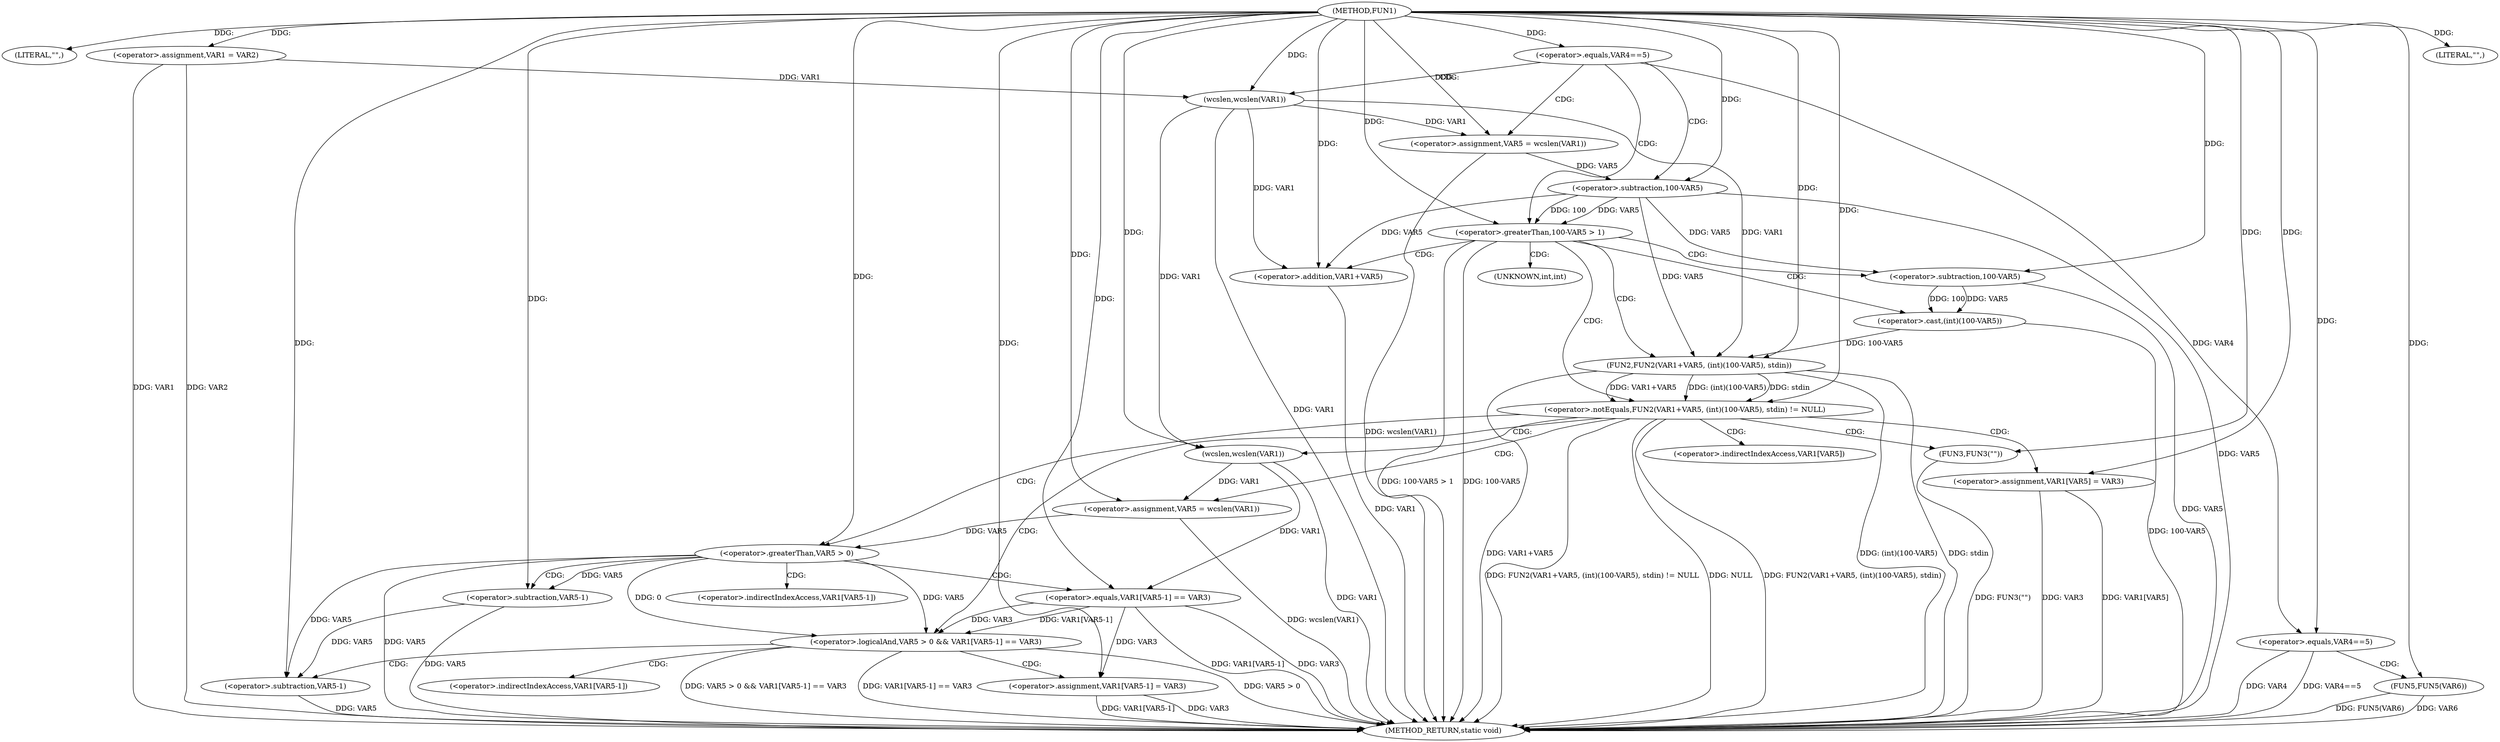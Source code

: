 digraph FUN1 {  
"1000100" [label = "(METHOD,FUN1)" ]
"1000181" [label = "(METHOD_RETURN,static void)" ]
"1000103" [label = "(LITERAL,\"\",)" ]
"1000104" [label = "(<operator>.assignment,VAR1 = VAR2)" ]
"1000108" [label = "(<operator>.equals,VAR4==5)" ]
"1000114" [label = "(<operator>.assignment,VAR5 = wcslen(VAR1))" ]
"1000116" [label = "(wcslen,wcslen(VAR1))" ]
"1000119" [label = "(<operator>.greaterThan,100-VAR5 > 1)" ]
"1000120" [label = "(<operator>.subtraction,100-VAR5)" ]
"1000126" [label = "(<operator>.notEquals,FUN2(VAR1+VAR5, (int)(100-VAR5), stdin) != NULL)" ]
"1000127" [label = "(FUN2,FUN2(VAR1+VAR5, (int)(100-VAR5), stdin))" ]
"1000128" [label = "(<operator>.addition,VAR1+VAR5)" ]
"1000131" [label = "(<operator>.cast,(int)(100-VAR5))" ]
"1000133" [label = "(<operator>.subtraction,100-VAR5)" ]
"1000139" [label = "(<operator>.assignment,VAR5 = wcslen(VAR1))" ]
"1000141" [label = "(wcslen,wcslen(VAR1))" ]
"1000144" [label = "(<operator>.logicalAnd,VAR5 > 0 && VAR1[VAR5-1] == VAR3)" ]
"1000145" [label = "(<operator>.greaterThan,VAR5 > 0)" ]
"1000148" [label = "(<operator>.equals,VAR1[VAR5-1] == VAR3)" ]
"1000151" [label = "(<operator>.subtraction,VAR5-1)" ]
"1000156" [label = "(<operator>.assignment,VAR1[VAR5-1] = VAR3)" ]
"1000159" [label = "(<operator>.subtraction,VAR5-1)" ]
"1000165" [label = "(FUN3,FUN3(\"\"))" ]
"1000167" [label = "(<operator>.assignment,VAR1[VAR5] = VAR3)" ]
"1000173" [label = "(<operator>.equals,VAR4==5)" ]
"1000178" [label = "(LITERAL,\"\",)" ]
"1000179" [label = "(FUN5,FUN5(VAR6))" ]
"1000132" [label = "(UNKNOWN,int,int)" ]
"1000149" [label = "(<operator>.indirectIndexAccess,VAR1[VAR5-1])" ]
"1000157" [label = "(<operator>.indirectIndexAccess,VAR1[VAR5-1])" ]
"1000168" [label = "(<operator>.indirectIndexAccess,VAR1[VAR5])" ]
  "1000141" -> "1000181"  [ label = "DDG: VAR1"] 
  "1000156" -> "1000181"  [ label = "DDG: VAR1[VAR5-1]"] 
  "1000104" -> "1000181"  [ label = "DDG: VAR1"] 
  "1000151" -> "1000181"  [ label = "DDG: VAR5"] 
  "1000179" -> "1000181"  [ label = "DDG: VAR6"] 
  "1000126" -> "1000181"  [ label = "DDG: FUN2(VAR1+VAR5, (int)(100-VAR5), stdin)"] 
  "1000131" -> "1000181"  [ label = "DDG: 100-VAR5"] 
  "1000148" -> "1000181"  [ label = "DDG: VAR3"] 
  "1000119" -> "1000181"  [ label = "DDG: 100-VAR5 > 1"] 
  "1000114" -> "1000181"  [ label = "DDG: wcslen(VAR1)"] 
  "1000116" -> "1000181"  [ label = "DDG: VAR1"] 
  "1000167" -> "1000181"  [ label = "DDG: VAR1[VAR5]"] 
  "1000126" -> "1000181"  [ label = "DDG: FUN2(VAR1+VAR5, (int)(100-VAR5), stdin) != NULL"] 
  "1000179" -> "1000181"  [ label = "DDG: FUN5(VAR6)"] 
  "1000159" -> "1000181"  [ label = "DDG: VAR5"] 
  "1000139" -> "1000181"  [ label = "DDG: wcslen(VAR1)"] 
  "1000128" -> "1000181"  [ label = "DDG: VAR1"] 
  "1000144" -> "1000181"  [ label = "DDG: VAR5 > 0 && VAR1[VAR5-1] == VAR3"] 
  "1000148" -> "1000181"  [ label = "DDG: VAR1[VAR5-1]"] 
  "1000144" -> "1000181"  [ label = "DDG: VAR1[VAR5-1] == VAR3"] 
  "1000133" -> "1000181"  [ label = "DDG: VAR5"] 
  "1000119" -> "1000181"  [ label = "DDG: 100-VAR5"] 
  "1000173" -> "1000181"  [ label = "DDG: VAR4==5"] 
  "1000127" -> "1000181"  [ label = "DDG: stdin"] 
  "1000120" -> "1000181"  [ label = "DDG: VAR5"] 
  "1000144" -> "1000181"  [ label = "DDG: VAR5 > 0"] 
  "1000167" -> "1000181"  [ label = "DDG: VAR3"] 
  "1000127" -> "1000181"  [ label = "DDG: VAR1+VAR5"] 
  "1000156" -> "1000181"  [ label = "DDG: VAR3"] 
  "1000145" -> "1000181"  [ label = "DDG: VAR5"] 
  "1000173" -> "1000181"  [ label = "DDG: VAR4"] 
  "1000126" -> "1000181"  [ label = "DDG: NULL"] 
  "1000104" -> "1000181"  [ label = "DDG: VAR2"] 
  "1000127" -> "1000181"  [ label = "DDG: (int)(100-VAR5)"] 
  "1000165" -> "1000181"  [ label = "DDG: FUN3(\"\")"] 
  "1000100" -> "1000103"  [ label = "DDG: "] 
  "1000100" -> "1000104"  [ label = "DDG: "] 
  "1000100" -> "1000108"  [ label = "DDG: "] 
  "1000116" -> "1000114"  [ label = "DDG: VAR1"] 
  "1000100" -> "1000114"  [ label = "DDG: "] 
  "1000104" -> "1000116"  [ label = "DDG: VAR1"] 
  "1000100" -> "1000116"  [ label = "DDG: "] 
  "1000120" -> "1000119"  [ label = "DDG: 100"] 
  "1000120" -> "1000119"  [ label = "DDG: VAR5"] 
  "1000100" -> "1000120"  [ label = "DDG: "] 
  "1000114" -> "1000120"  [ label = "DDG: VAR5"] 
  "1000100" -> "1000119"  [ label = "DDG: "] 
  "1000127" -> "1000126"  [ label = "DDG: VAR1+VAR5"] 
  "1000127" -> "1000126"  [ label = "DDG: (int)(100-VAR5)"] 
  "1000127" -> "1000126"  [ label = "DDG: stdin"] 
  "1000116" -> "1000127"  [ label = "DDG: VAR1"] 
  "1000100" -> "1000127"  [ label = "DDG: "] 
  "1000120" -> "1000127"  [ label = "DDG: VAR5"] 
  "1000116" -> "1000128"  [ label = "DDG: VAR1"] 
  "1000100" -> "1000128"  [ label = "DDG: "] 
  "1000120" -> "1000128"  [ label = "DDG: VAR5"] 
  "1000131" -> "1000127"  [ label = "DDG: 100-VAR5"] 
  "1000133" -> "1000131"  [ label = "DDG: 100"] 
  "1000133" -> "1000131"  [ label = "DDG: VAR5"] 
  "1000100" -> "1000133"  [ label = "DDG: "] 
  "1000120" -> "1000133"  [ label = "DDG: VAR5"] 
  "1000100" -> "1000126"  [ label = "DDG: "] 
  "1000141" -> "1000139"  [ label = "DDG: VAR1"] 
  "1000100" -> "1000139"  [ label = "DDG: "] 
  "1000100" -> "1000141"  [ label = "DDG: "] 
  "1000116" -> "1000141"  [ label = "DDG: VAR1"] 
  "1000145" -> "1000144"  [ label = "DDG: VAR5"] 
  "1000145" -> "1000144"  [ label = "DDG: 0"] 
  "1000139" -> "1000145"  [ label = "DDG: VAR5"] 
  "1000100" -> "1000145"  [ label = "DDG: "] 
  "1000148" -> "1000144"  [ label = "DDG: VAR1[VAR5-1]"] 
  "1000148" -> "1000144"  [ label = "DDG: VAR3"] 
  "1000141" -> "1000148"  [ label = "DDG: VAR1"] 
  "1000145" -> "1000151"  [ label = "DDG: VAR5"] 
  "1000100" -> "1000151"  [ label = "DDG: "] 
  "1000100" -> "1000148"  [ label = "DDG: "] 
  "1000148" -> "1000156"  [ label = "DDG: VAR3"] 
  "1000100" -> "1000156"  [ label = "DDG: "] 
  "1000151" -> "1000159"  [ label = "DDG: VAR5"] 
  "1000145" -> "1000159"  [ label = "DDG: VAR5"] 
  "1000100" -> "1000159"  [ label = "DDG: "] 
  "1000100" -> "1000165"  [ label = "DDG: "] 
  "1000100" -> "1000167"  [ label = "DDG: "] 
  "1000108" -> "1000173"  [ label = "DDG: VAR4"] 
  "1000100" -> "1000173"  [ label = "DDG: "] 
  "1000100" -> "1000178"  [ label = "DDG: "] 
  "1000100" -> "1000179"  [ label = "DDG: "] 
  "1000108" -> "1000119"  [ label = "CDG: "] 
  "1000108" -> "1000114"  [ label = "CDG: "] 
  "1000108" -> "1000116"  [ label = "CDG: "] 
  "1000108" -> "1000120"  [ label = "CDG: "] 
  "1000119" -> "1000127"  [ label = "CDG: "] 
  "1000119" -> "1000128"  [ label = "CDG: "] 
  "1000119" -> "1000133"  [ label = "CDG: "] 
  "1000119" -> "1000131"  [ label = "CDG: "] 
  "1000119" -> "1000126"  [ label = "CDG: "] 
  "1000119" -> "1000132"  [ label = "CDG: "] 
  "1000126" -> "1000141"  [ label = "CDG: "] 
  "1000126" -> "1000139"  [ label = "CDG: "] 
  "1000126" -> "1000144"  [ label = "CDG: "] 
  "1000126" -> "1000165"  [ label = "CDG: "] 
  "1000126" -> "1000168"  [ label = "CDG: "] 
  "1000126" -> "1000167"  [ label = "CDG: "] 
  "1000126" -> "1000145"  [ label = "CDG: "] 
  "1000144" -> "1000156"  [ label = "CDG: "] 
  "1000144" -> "1000157"  [ label = "CDG: "] 
  "1000144" -> "1000159"  [ label = "CDG: "] 
  "1000145" -> "1000148"  [ label = "CDG: "] 
  "1000145" -> "1000149"  [ label = "CDG: "] 
  "1000145" -> "1000151"  [ label = "CDG: "] 
  "1000173" -> "1000179"  [ label = "CDG: "] 
}
